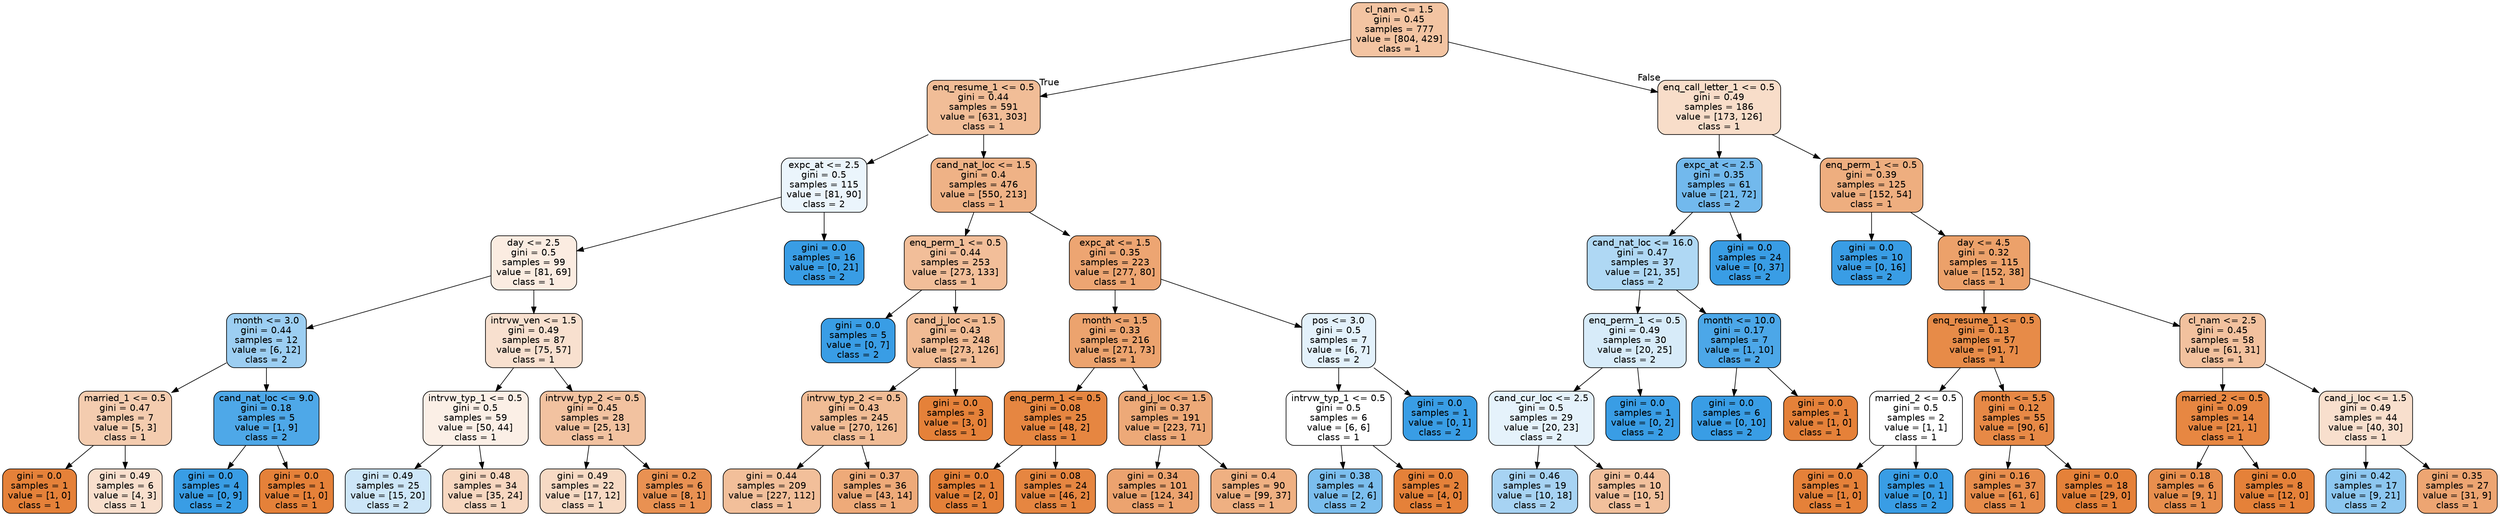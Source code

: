 digraph Tree {
node [shape=box, style="filled, rounded", color="black", fontname=helvetica] ;
edge [fontname=helvetica] ;
0 [label="cl_nam <= 1.5\ngini = 0.45\nsamples = 777\nvalue = [804, 429]\nclass = 1", fillcolor="#e5813977"] ;
1 [label="enq_resume_1 <= 0.5\ngini = 0.44\nsamples = 591\nvalue = [631, 303]\nclass = 1", fillcolor="#e5813985"] ;
0 -> 1 [labeldistance=2.5, labelangle=45, headlabel="True"] ;
2 [label="expc_at <= 2.5\ngini = 0.5\nsamples = 115\nvalue = [81, 90]\nclass = 2", fillcolor="#399de519"] ;
1 -> 2 ;
3 [label="day <= 2.5\ngini = 0.5\nsamples = 99\nvalue = [81, 69]\nclass = 1", fillcolor="#e5813926"] ;
2 -> 3 ;
4 [label="month <= 3.0\ngini = 0.44\nsamples = 12\nvalue = [6, 12]\nclass = 2", fillcolor="#399de57f"] ;
3 -> 4 ;
5 [label="married_1 <= 0.5\ngini = 0.47\nsamples = 7\nvalue = [5, 3]\nclass = 1", fillcolor="#e5813966"] ;
4 -> 5 ;
6 [label="gini = 0.0\nsamples = 1\nvalue = [1, 0]\nclass = 1", fillcolor="#e58139ff"] ;
5 -> 6 ;
7 [label="gini = 0.49\nsamples = 6\nvalue = [4, 3]\nclass = 1", fillcolor="#e5813940"] ;
5 -> 7 ;
8 [label="cand_nat_loc <= 9.0\ngini = 0.18\nsamples = 5\nvalue = [1, 9]\nclass = 2", fillcolor="#399de5e3"] ;
4 -> 8 ;
9 [label="gini = 0.0\nsamples = 4\nvalue = [0, 9]\nclass = 2", fillcolor="#399de5ff"] ;
8 -> 9 ;
10 [label="gini = 0.0\nsamples = 1\nvalue = [1, 0]\nclass = 1", fillcolor="#e58139ff"] ;
8 -> 10 ;
11 [label="intrvw_ven <= 1.5\ngini = 0.49\nsamples = 87\nvalue = [75, 57]\nclass = 1", fillcolor="#e581393d"] ;
3 -> 11 ;
12 [label="intrvw_typ_1 <= 0.5\ngini = 0.5\nsamples = 59\nvalue = [50, 44]\nclass = 1", fillcolor="#e581391f"] ;
11 -> 12 ;
13 [label="gini = 0.49\nsamples = 25\nvalue = [15, 20]\nclass = 2", fillcolor="#399de540"] ;
12 -> 13 ;
14 [label="gini = 0.48\nsamples = 34\nvalue = [35, 24]\nclass = 1", fillcolor="#e5813950"] ;
12 -> 14 ;
15 [label="intrvw_typ_2 <= 0.5\ngini = 0.45\nsamples = 28\nvalue = [25, 13]\nclass = 1", fillcolor="#e581397a"] ;
11 -> 15 ;
16 [label="gini = 0.49\nsamples = 22\nvalue = [17, 12]\nclass = 1", fillcolor="#e581394b"] ;
15 -> 16 ;
17 [label="gini = 0.2\nsamples = 6\nvalue = [8, 1]\nclass = 1", fillcolor="#e58139df"] ;
15 -> 17 ;
18 [label="gini = 0.0\nsamples = 16\nvalue = [0, 21]\nclass = 2", fillcolor="#399de5ff"] ;
2 -> 18 ;
19 [label="cand_nat_loc <= 1.5\ngini = 0.4\nsamples = 476\nvalue = [550, 213]\nclass = 1", fillcolor="#e581399c"] ;
1 -> 19 ;
20 [label="enq_perm_1 <= 0.5\ngini = 0.44\nsamples = 253\nvalue = [273, 133]\nclass = 1", fillcolor="#e5813983"] ;
19 -> 20 ;
21 [label="gini = 0.0\nsamples = 5\nvalue = [0, 7]\nclass = 2", fillcolor="#399de5ff"] ;
20 -> 21 ;
22 [label="cand_j_loc <= 1.5\ngini = 0.43\nsamples = 248\nvalue = [273, 126]\nclass = 1", fillcolor="#e5813989"] ;
20 -> 22 ;
23 [label="intrvw_typ_2 <= 0.5\ngini = 0.43\nsamples = 245\nvalue = [270, 126]\nclass = 1", fillcolor="#e5813988"] ;
22 -> 23 ;
24 [label="gini = 0.44\nsamples = 209\nvalue = [227, 112]\nclass = 1", fillcolor="#e5813981"] ;
23 -> 24 ;
25 [label="gini = 0.37\nsamples = 36\nvalue = [43, 14]\nclass = 1", fillcolor="#e58139ac"] ;
23 -> 25 ;
26 [label="gini = 0.0\nsamples = 3\nvalue = [3, 0]\nclass = 1", fillcolor="#e58139ff"] ;
22 -> 26 ;
27 [label="expc_at <= 1.5\ngini = 0.35\nsamples = 223\nvalue = [277, 80]\nclass = 1", fillcolor="#e58139b5"] ;
19 -> 27 ;
28 [label="month <= 1.5\ngini = 0.33\nsamples = 216\nvalue = [271, 73]\nclass = 1", fillcolor="#e58139ba"] ;
27 -> 28 ;
29 [label="enq_perm_1 <= 0.5\ngini = 0.08\nsamples = 25\nvalue = [48, 2]\nclass = 1", fillcolor="#e58139f4"] ;
28 -> 29 ;
30 [label="gini = 0.0\nsamples = 1\nvalue = [2, 0]\nclass = 1", fillcolor="#e58139ff"] ;
29 -> 30 ;
31 [label="gini = 0.08\nsamples = 24\nvalue = [46, 2]\nclass = 1", fillcolor="#e58139f4"] ;
29 -> 31 ;
32 [label="cand_j_loc <= 1.5\ngini = 0.37\nsamples = 191\nvalue = [223, 71]\nclass = 1", fillcolor="#e58139ae"] ;
28 -> 32 ;
33 [label="gini = 0.34\nsamples = 101\nvalue = [124, 34]\nclass = 1", fillcolor="#e58139b9"] ;
32 -> 33 ;
34 [label="gini = 0.4\nsamples = 90\nvalue = [99, 37]\nclass = 1", fillcolor="#e58139a0"] ;
32 -> 34 ;
35 [label="pos <= 3.0\ngini = 0.5\nsamples = 7\nvalue = [6, 7]\nclass = 2", fillcolor="#399de524"] ;
27 -> 35 ;
36 [label="intrvw_typ_1 <= 0.5\ngini = 0.5\nsamples = 6\nvalue = [6, 6]\nclass = 1", fillcolor="#e5813900"] ;
35 -> 36 ;
37 [label="gini = 0.38\nsamples = 4\nvalue = [2, 6]\nclass = 2", fillcolor="#399de5aa"] ;
36 -> 37 ;
38 [label="gini = 0.0\nsamples = 2\nvalue = [4, 0]\nclass = 1", fillcolor="#e58139ff"] ;
36 -> 38 ;
39 [label="gini = 0.0\nsamples = 1\nvalue = [0, 1]\nclass = 2", fillcolor="#399de5ff"] ;
35 -> 39 ;
40 [label="enq_call_letter_1 <= 0.5\ngini = 0.49\nsamples = 186\nvalue = [173, 126]\nclass = 1", fillcolor="#e5813945"] ;
0 -> 40 [labeldistance=2.5, labelangle=-45, headlabel="False"] ;
41 [label="expc_at <= 2.5\ngini = 0.35\nsamples = 61\nvalue = [21, 72]\nclass = 2", fillcolor="#399de5b5"] ;
40 -> 41 ;
42 [label="cand_nat_loc <= 16.0\ngini = 0.47\nsamples = 37\nvalue = [21, 35]\nclass = 2", fillcolor="#399de566"] ;
41 -> 42 ;
43 [label="enq_perm_1 <= 0.5\ngini = 0.49\nsamples = 30\nvalue = [20, 25]\nclass = 2", fillcolor="#399de533"] ;
42 -> 43 ;
44 [label="cand_cur_loc <= 2.5\ngini = 0.5\nsamples = 29\nvalue = [20, 23]\nclass = 2", fillcolor="#399de521"] ;
43 -> 44 ;
45 [label="gini = 0.46\nsamples = 19\nvalue = [10, 18]\nclass = 2", fillcolor="#399de571"] ;
44 -> 45 ;
46 [label="gini = 0.44\nsamples = 10\nvalue = [10, 5]\nclass = 1", fillcolor="#e581397f"] ;
44 -> 46 ;
47 [label="gini = 0.0\nsamples = 1\nvalue = [0, 2]\nclass = 2", fillcolor="#399de5ff"] ;
43 -> 47 ;
48 [label="month <= 10.0\ngini = 0.17\nsamples = 7\nvalue = [1, 10]\nclass = 2", fillcolor="#399de5e6"] ;
42 -> 48 ;
49 [label="gini = 0.0\nsamples = 6\nvalue = [0, 10]\nclass = 2", fillcolor="#399de5ff"] ;
48 -> 49 ;
50 [label="gini = 0.0\nsamples = 1\nvalue = [1, 0]\nclass = 1", fillcolor="#e58139ff"] ;
48 -> 50 ;
51 [label="gini = 0.0\nsamples = 24\nvalue = [0, 37]\nclass = 2", fillcolor="#399de5ff"] ;
41 -> 51 ;
52 [label="enq_perm_1 <= 0.5\ngini = 0.39\nsamples = 125\nvalue = [152, 54]\nclass = 1", fillcolor="#e58139a4"] ;
40 -> 52 ;
53 [label="gini = 0.0\nsamples = 10\nvalue = [0, 16]\nclass = 2", fillcolor="#399de5ff"] ;
52 -> 53 ;
54 [label="day <= 4.5\ngini = 0.32\nsamples = 115\nvalue = [152, 38]\nclass = 1", fillcolor="#e58139bf"] ;
52 -> 54 ;
55 [label="enq_resume_1 <= 0.5\ngini = 0.13\nsamples = 57\nvalue = [91, 7]\nclass = 1", fillcolor="#e58139eb"] ;
54 -> 55 ;
56 [label="married_2 <= 0.5\ngini = 0.5\nsamples = 2\nvalue = [1, 1]\nclass = 1", fillcolor="#e5813900"] ;
55 -> 56 ;
57 [label="gini = 0.0\nsamples = 1\nvalue = [1, 0]\nclass = 1", fillcolor="#e58139ff"] ;
56 -> 57 ;
58 [label="gini = 0.0\nsamples = 1\nvalue = [0, 1]\nclass = 2", fillcolor="#399de5ff"] ;
56 -> 58 ;
59 [label="month <= 5.5\ngini = 0.12\nsamples = 55\nvalue = [90, 6]\nclass = 1", fillcolor="#e58139ee"] ;
55 -> 59 ;
60 [label="gini = 0.16\nsamples = 37\nvalue = [61, 6]\nclass = 1", fillcolor="#e58139e6"] ;
59 -> 60 ;
61 [label="gini = 0.0\nsamples = 18\nvalue = [29, 0]\nclass = 1", fillcolor="#e58139ff"] ;
59 -> 61 ;
62 [label="cl_nam <= 2.5\ngini = 0.45\nsamples = 58\nvalue = [61, 31]\nclass = 1", fillcolor="#e581397d"] ;
54 -> 62 ;
63 [label="married_2 <= 0.5\ngini = 0.09\nsamples = 14\nvalue = [21, 1]\nclass = 1", fillcolor="#e58139f3"] ;
62 -> 63 ;
64 [label="gini = 0.18\nsamples = 6\nvalue = [9, 1]\nclass = 1", fillcolor="#e58139e3"] ;
63 -> 64 ;
65 [label="gini = 0.0\nsamples = 8\nvalue = [12, 0]\nclass = 1", fillcolor="#e58139ff"] ;
63 -> 65 ;
66 [label="cand_j_loc <= 1.5\ngini = 0.49\nsamples = 44\nvalue = [40, 30]\nclass = 1", fillcolor="#e5813940"] ;
62 -> 66 ;
67 [label="gini = 0.42\nsamples = 17\nvalue = [9, 21]\nclass = 2", fillcolor="#399de592"] ;
66 -> 67 ;
68 [label="gini = 0.35\nsamples = 27\nvalue = [31, 9]\nclass = 1", fillcolor="#e58139b5"] ;
66 -> 68 ;
}
